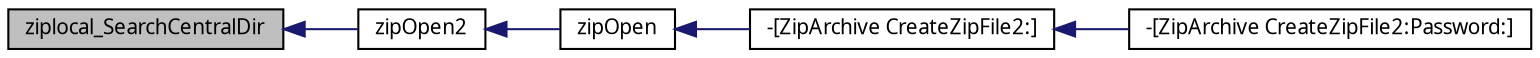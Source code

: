 digraph G
{
  edge [fontname="FreeSans.ttf",fontsize="10",labelfontname="FreeSans.ttf",labelfontsize="10"];
  node [fontname="FreeSans.ttf",fontsize="10",shape=record];
  rankdir=LR;
  Node1 [label="ziplocal_SearchCentralDir",height=0.2,width=0.4,color="black", fillcolor="grey75", style="filled" fontcolor="black"];
  Node1 -> Node2 [dir=back,color="midnightblue",fontsize="10",style="solid",fontname="FreeSans.ttf"];
  Node2 [label="zipOpen2",height=0.2,width=0.4,color="black", fillcolor="white", style="filled",URL="$zip_8c.html#a1e81b9e717c86e8c7ef8914534cd83e1"];
  Node2 -> Node3 [dir=back,color="midnightblue",fontsize="10",style="solid",fontname="FreeSans.ttf"];
  Node3 [label="zipOpen",height=0.2,width=0.4,color="black", fillcolor="white", style="filled",URL="$zip_8c.html#a0fdf7997a92da1a0e3e0ec4fc270494c"];
  Node3 -> Node4 [dir=back,color="midnightblue",fontsize="10",style="solid",fontname="FreeSans.ttf"];
  Node4 [label="-[ZipArchive CreateZipFile2:]",height=0.2,width=0.4,color="black", fillcolor="white", style="filled",URL="$interface_zip_archive.html#a70358b00d370617ce3102d40e6102e92"];
  Node4 -> Node5 [dir=back,color="midnightblue",fontsize="10",style="solid",fontname="FreeSans.ttf"];
  Node5 [label="-[ZipArchive CreateZipFile2:Password:]",height=0.2,width=0.4,color="black", fillcolor="white", style="filled",URL="$interface_zip_archive.html#a74d2947f6a62a240c8f42f0a0dfc9233"];
}
